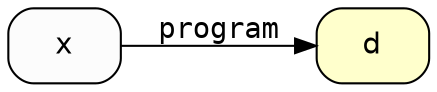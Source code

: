 digraph Workflow {
rankdir=LR
graph[fontname=Courier]
edge[fontname=Courier]
node[fontname=Helvetica]
node[shape=box style="rounded,filled" fillcolor="#FFFFCC" peripheries=1 label=""]
node1 [label="d"]
node[shape=box style="rounded,filled" fillcolor="#FCFCFC" peripheries=1 label=""]
node2 [label="x"]
node2 -> node1 [label="program"]
}
